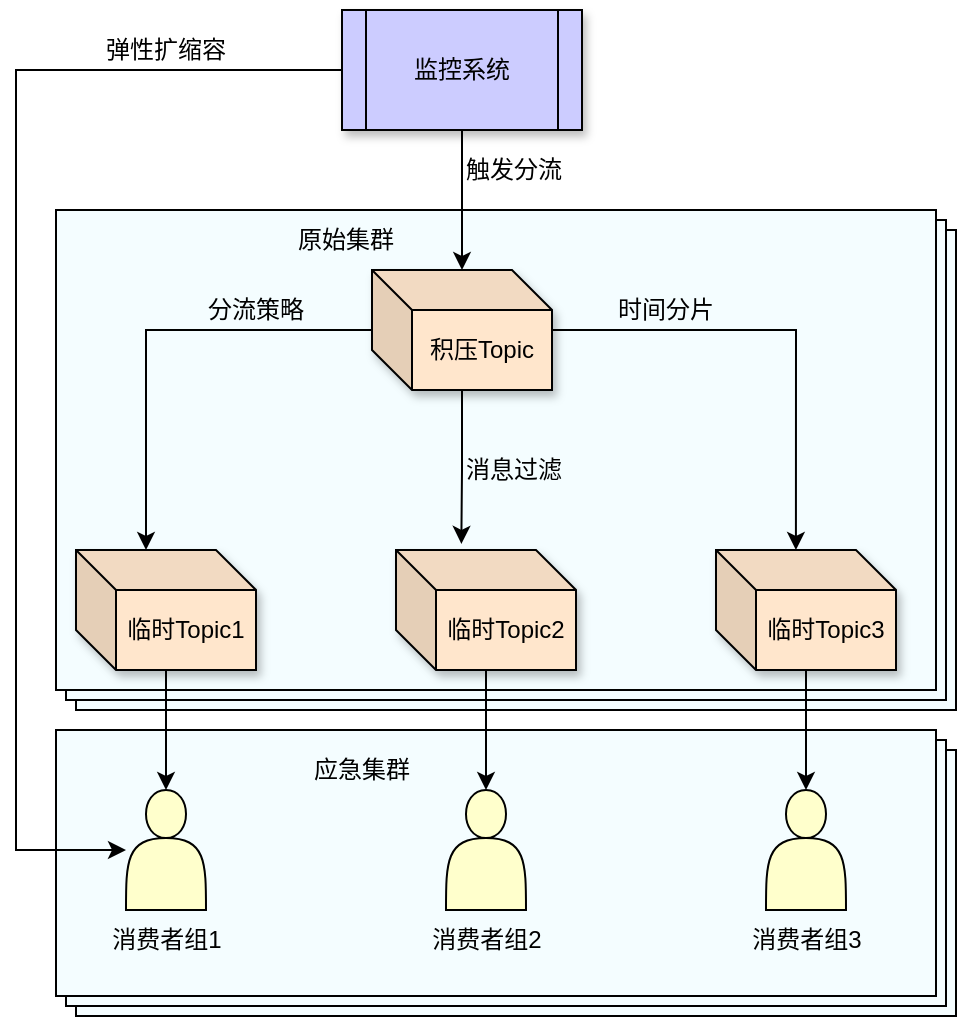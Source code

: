 <mxfile version="28.0.7">
  <diagram name="第 1 页" id="NkVBUKpv8Uz3WzFqCrm2">
    <mxGraphModel dx="1479" dy="719" grid="1" gridSize="10" guides="1" tooltips="1" connect="1" arrows="1" fold="1" page="1" pageScale="1" pageWidth="827" pageHeight="1169" math="0" shadow="0">
      <root>
        <mxCell id="0" />
        <mxCell id="1" parent="0" />
        <mxCell id="qWXFnCS1FvDKrbyBK8rX-44" value="" style="verticalLabelPosition=bottom;verticalAlign=top;html=1;shape=mxgraph.basic.layered_rect;dx=10;outlineConnect=0;whiteSpace=wrap;fillColor=#F4FDFF;" parent="1" vertex="1">
          <mxGeometry x="210" y="220" width="450" height="250" as="geometry" />
        </mxCell>
        <mxCell id="qWXFnCS1FvDKrbyBK8rX-40" value="" style="verticalLabelPosition=bottom;verticalAlign=top;html=1;shape=mxgraph.basic.layered_rect;dx=10;outlineConnect=0;whiteSpace=wrap;fillColor=#F4FDFF;" parent="1" vertex="1">
          <mxGeometry x="210" y="480" width="450" height="143" as="geometry" />
        </mxCell>
        <mxCell id="qWXFnCS1FvDKrbyBK8rX-12" style="edgeStyle=orthogonalEdgeStyle;rounded=0;orthogonalLoop=1;jettySize=auto;html=1;" parent="1" source="qWXFnCS1FvDKrbyBK8rX-1" target="qWXFnCS1FvDKrbyBK8rX-2" edge="1">
          <mxGeometry relative="1" as="geometry" />
        </mxCell>
        <mxCell id="qWXFnCS1FvDKrbyBK8rX-30" style="edgeStyle=orthogonalEdgeStyle;rounded=0;orthogonalLoop=1;jettySize=auto;html=1;" parent="1" source="qWXFnCS1FvDKrbyBK8rX-1" target="qWXFnCS1FvDKrbyBK8rX-6" edge="1">
          <mxGeometry relative="1" as="geometry">
            <Array as="points">
              <mxPoint x="190" y="150" />
              <mxPoint x="190" y="540" />
            </Array>
          </mxGeometry>
        </mxCell>
        <mxCell id="qWXFnCS1FvDKrbyBK8rX-1" value="监控系统" style="shape=process;whiteSpace=wrap;html=1;backgroundOutline=1;fillColor=#CCCCFF;shadow=1;" parent="1" vertex="1">
          <mxGeometry x="353" y="120" width="120" height="60" as="geometry" />
        </mxCell>
        <mxCell id="qWXFnCS1FvDKrbyBK8rX-2" value="积压Topic" style="shape=cube;whiteSpace=wrap;html=1;boundedLbl=1;backgroundOutline=1;darkOpacity=0.05;darkOpacity2=0.1;fillColor=#FFE6CC;shadow=1;" parent="1" vertex="1">
          <mxGeometry x="368" y="250" width="90" height="60" as="geometry" />
        </mxCell>
        <mxCell id="qWXFnCS1FvDKrbyBK8rX-28" style="edgeStyle=orthogonalEdgeStyle;rounded=0;orthogonalLoop=1;jettySize=auto;html=1;entryX=0.5;entryY=0;entryDx=0;entryDy=0;" parent="1" source="qWXFnCS1FvDKrbyBK8rX-3" target="qWXFnCS1FvDKrbyBK8rX-6" edge="1">
          <mxGeometry relative="1" as="geometry" />
        </mxCell>
        <mxCell id="qWXFnCS1FvDKrbyBK8rX-3" value="临时Topic1" style="shape=cube;whiteSpace=wrap;html=1;boundedLbl=1;backgroundOutline=1;darkOpacity=0.05;darkOpacity2=0.1;fillColor=#FFE6CC;shadow=1;" parent="1" vertex="1">
          <mxGeometry x="220" y="390" width="90" height="60" as="geometry" />
        </mxCell>
        <mxCell id="qWXFnCS1FvDKrbyBK8rX-27" style="edgeStyle=orthogonalEdgeStyle;rounded=0;orthogonalLoop=1;jettySize=auto;html=1;" parent="1" source="qWXFnCS1FvDKrbyBK8rX-4" target="qWXFnCS1FvDKrbyBK8rX-8" edge="1">
          <mxGeometry relative="1" as="geometry" />
        </mxCell>
        <mxCell id="qWXFnCS1FvDKrbyBK8rX-4" value="临时Topic2" style="shape=cube;whiteSpace=wrap;html=1;boundedLbl=1;backgroundOutline=1;darkOpacity=0.05;darkOpacity2=0.1;fillColor=#FFE6CC;shadow=1;" parent="1" vertex="1">
          <mxGeometry x="380" y="390" width="90" height="60" as="geometry" />
        </mxCell>
        <mxCell id="qWXFnCS1FvDKrbyBK8rX-26" style="edgeStyle=orthogonalEdgeStyle;rounded=0;orthogonalLoop=1;jettySize=auto;html=1;entryX=0.5;entryY=0;entryDx=0;entryDy=0;" parent="1" source="qWXFnCS1FvDKrbyBK8rX-5" target="qWXFnCS1FvDKrbyBK8rX-9" edge="1">
          <mxGeometry relative="1" as="geometry" />
        </mxCell>
        <mxCell id="qWXFnCS1FvDKrbyBK8rX-5" value="临时Topic3" style="shape=cube;whiteSpace=wrap;html=1;boundedLbl=1;backgroundOutline=1;darkOpacity=0.05;darkOpacity2=0.1;fillColor=#FFE6CC;shadow=1;" parent="1" vertex="1">
          <mxGeometry x="540" y="390" width="90" height="60" as="geometry" />
        </mxCell>
        <mxCell id="qWXFnCS1FvDKrbyBK8rX-6" value="" style="shape=actor;whiteSpace=wrap;html=1;fillColor=#FFFFCC;" parent="1" vertex="1">
          <mxGeometry x="245" y="510" width="40" height="60" as="geometry" />
        </mxCell>
        <mxCell id="qWXFnCS1FvDKrbyBK8rX-8" value="" style="shape=actor;whiteSpace=wrap;html=1;fillColor=#FFFFCC;" parent="1" vertex="1">
          <mxGeometry x="405" y="510" width="40" height="60" as="geometry" />
        </mxCell>
        <mxCell id="qWXFnCS1FvDKrbyBK8rX-9" value="" style="shape=actor;whiteSpace=wrap;html=1;fillColor=#FFFFCC;" parent="1" vertex="1">
          <mxGeometry x="565" y="510" width="40" height="60" as="geometry" />
        </mxCell>
        <mxCell id="qWXFnCS1FvDKrbyBK8rX-21" style="edgeStyle=orthogonalEdgeStyle;rounded=0;orthogonalLoop=1;jettySize=auto;html=1;entryX=0;entryY=0;entryDx=35;entryDy=0;entryPerimeter=0;" parent="1" source="qWXFnCS1FvDKrbyBK8rX-2" target="qWXFnCS1FvDKrbyBK8rX-3" edge="1">
          <mxGeometry relative="1" as="geometry" />
        </mxCell>
        <mxCell id="qWXFnCS1FvDKrbyBK8rX-24" style="edgeStyle=orthogonalEdgeStyle;rounded=0;orthogonalLoop=1;jettySize=auto;html=1;entryX=0.363;entryY=-0.051;entryDx=0;entryDy=0;entryPerimeter=0;" parent="1" source="qWXFnCS1FvDKrbyBK8rX-2" target="qWXFnCS1FvDKrbyBK8rX-4" edge="1">
          <mxGeometry relative="1" as="geometry" />
        </mxCell>
        <mxCell id="qWXFnCS1FvDKrbyBK8rX-25" style="edgeStyle=orthogonalEdgeStyle;rounded=0;orthogonalLoop=1;jettySize=auto;html=1;entryX=0.444;entryY=0;entryDx=0;entryDy=0;entryPerimeter=0;" parent="1" source="qWXFnCS1FvDKrbyBK8rX-2" target="qWXFnCS1FvDKrbyBK8rX-5" edge="1">
          <mxGeometry relative="1" as="geometry" />
        </mxCell>
        <mxCell id="qWXFnCS1FvDKrbyBK8rX-31" value="触发分流" style="text;strokeColor=none;align=center;fillColor=none;html=1;verticalAlign=middle;whiteSpace=wrap;rounded=0;" parent="1" vertex="1">
          <mxGeometry x="414" y="190" width="50" height="20" as="geometry" />
        </mxCell>
        <mxCell id="qWXFnCS1FvDKrbyBK8rX-32" value="弹性扩缩容" style="text;strokeColor=none;align=center;fillColor=none;html=1;verticalAlign=middle;whiteSpace=wrap;rounded=0;" parent="1" vertex="1">
          <mxGeometry x="230" y="130" width="70" height="20" as="geometry" />
        </mxCell>
        <mxCell id="qWXFnCS1FvDKrbyBK8rX-33" value="消费者组1" style="text;strokeColor=none;align=center;fillColor=none;html=1;verticalAlign=middle;whiteSpace=wrap;rounded=0;" parent="1" vertex="1">
          <mxGeometry x="232.5" y="577" width="65" height="16" as="geometry" />
        </mxCell>
        <mxCell id="qWXFnCS1FvDKrbyBK8rX-34" value="消费者组2" style="text;strokeColor=none;align=center;fillColor=none;html=1;verticalAlign=middle;whiteSpace=wrap;rounded=0;" parent="1" vertex="1">
          <mxGeometry x="392.5" y="577" width="65" height="16" as="geometry" />
        </mxCell>
        <mxCell id="qWXFnCS1FvDKrbyBK8rX-35" value="消费者组3" style="text;strokeColor=none;align=center;fillColor=none;html=1;verticalAlign=middle;whiteSpace=wrap;rounded=0;" parent="1" vertex="1">
          <mxGeometry x="552.5" y="577" width="65" height="16" as="geometry" />
        </mxCell>
        <mxCell id="qWXFnCS1FvDKrbyBK8rX-36" value="分流策略" style="text;strokeColor=none;align=center;fillColor=none;html=1;verticalAlign=middle;whiteSpace=wrap;rounded=0;" parent="1" vertex="1">
          <mxGeometry x="285" y="260" width="50" height="20" as="geometry" />
        </mxCell>
        <mxCell id="qWXFnCS1FvDKrbyBK8rX-37" value="消息过滤" style="text;strokeColor=none;align=center;fillColor=none;html=1;verticalAlign=middle;whiteSpace=wrap;rounded=0;" parent="1" vertex="1">
          <mxGeometry x="414" y="340" width="50" height="20" as="geometry" />
        </mxCell>
        <mxCell id="qWXFnCS1FvDKrbyBK8rX-38" value="时间分片" style="text;strokeColor=none;align=center;fillColor=none;html=1;verticalAlign=middle;whiteSpace=wrap;rounded=0;" parent="1" vertex="1">
          <mxGeometry x="490" y="260" width="50" height="20" as="geometry" />
        </mxCell>
        <mxCell id="qWXFnCS1FvDKrbyBK8rX-41" value="应急集群" style="text;strokeColor=none;align=center;fillColor=none;html=1;verticalAlign=middle;whiteSpace=wrap;rounded=0;" parent="1" vertex="1">
          <mxGeometry x="332.5" y="490" width="60" height="20" as="geometry" />
        </mxCell>
        <mxCell id="qWXFnCS1FvDKrbyBK8rX-45" value="原始集群" style="text;strokeColor=none;align=center;fillColor=none;html=1;verticalAlign=middle;whiteSpace=wrap;rounded=0;" parent="1" vertex="1">
          <mxGeometry x="330" y="230" width="50" height="10" as="geometry" />
        </mxCell>
      </root>
    </mxGraphModel>
  </diagram>
</mxfile>
